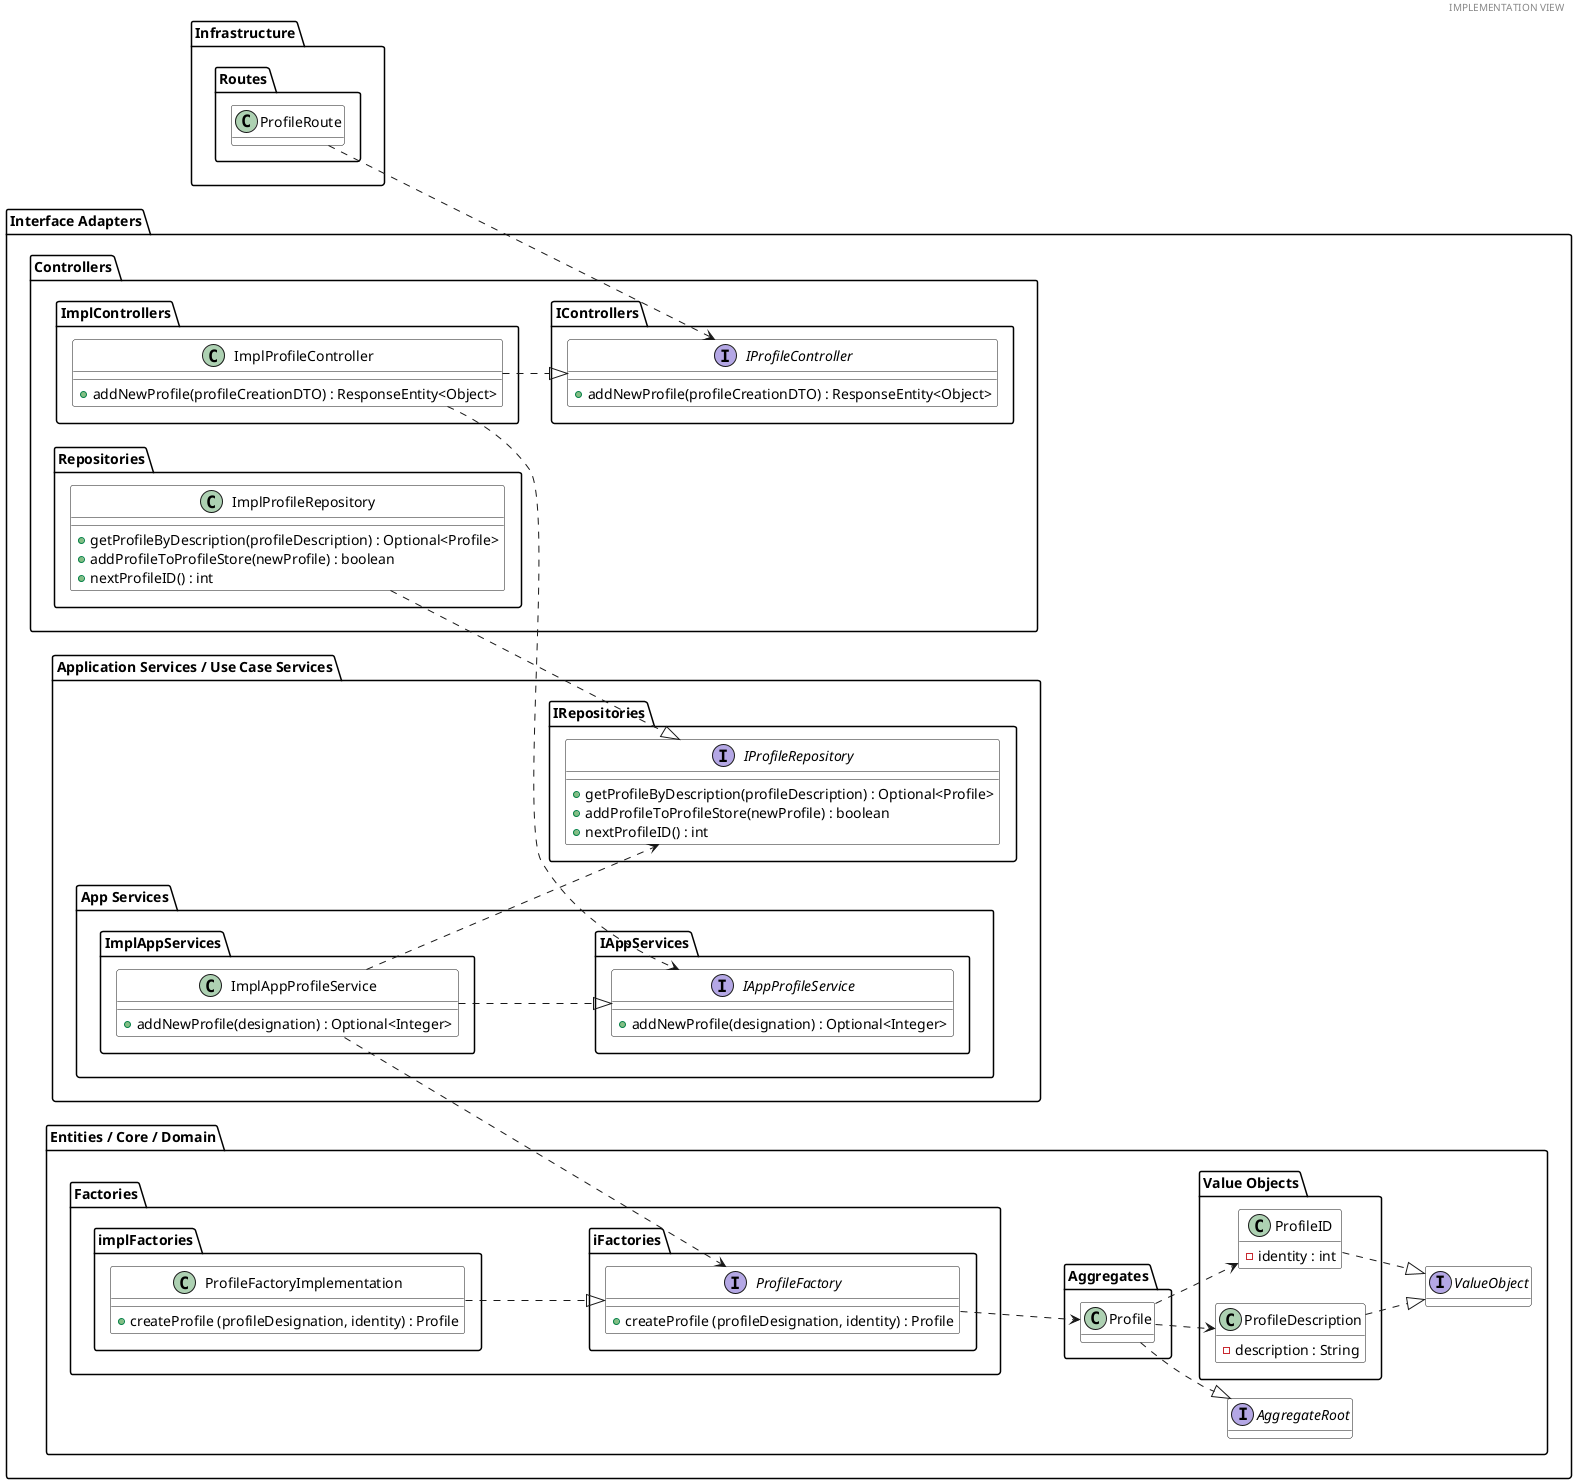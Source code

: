 @startuml
header IMPLEMENTATION VIEW
hide empty methods
left to right direction

package "Infrastructure" #FFFFFF {
    package Routes #FFFFFF {
        class ProfileRoute #FFFFFF
    }

}

package "Interface Adapters" #FFFFFF {

    package "Controllers" {
        package ImplControllers #FFFFFF {
                class ImplProfileController #FFFFFF {
            	    +addNewProfile(profileCreationDTO) : ResponseEntity<Object>
                }
        }

        package IControllers #FFFFFF {
                interface IProfileController #FFFFFF {
                    +addNewProfile(profileCreationDTO) : ResponseEntity<Object>
        }
    }

    package "Repositories" {
        class ImplProfileRepository #FFFFFF {
        + getProfileByDescription(profileDescription) : Optional<Profile>
        + addProfileToProfileStore(newProfile) : boolean
        + nextProfileID() : int
        }
    }
}

package "Application Services / Use Case Services" #FFFFFF {

    package "App Services" #FFFFFF {

        package "ImplAppServices" #FFFFFF {
                class ImplAppProfileService #FFFFFF {
                + addNewProfile(designation) : Optional<Integer>
                }
        }

        package "IAppServices" #FFFFFF {
                interface IAppProfileService #FFFFFF {
                + addNewProfile(designation) : Optional<Integer>
                }
        }
    }

    package "IRepositories" #FFFFFF {
        interface IProfileRepository #FFFFFF {
        + getProfileByDescription(profileDescription) : Optional<Profile>
        + addProfileToProfileStore(newProfile) : boolean
        + nextProfileID() : int
        }
    }
}


package "Entities / Core / Domain" #FFFFFF {
    package "Aggregates" #FFFFFF {

        class Profile #FFFFFF {
        }
    }

    package "Value Objects" #FFFFFF {
        class ProfileID #FFFFFF {
            -identity : int
        }

        class ProfileDescription #FFFFFF {
            -description : String
        }
    }

    package "Factories" #FFFFFF {

        package iFactories #FFFFFF {
            interface ProfileFactory #FFFFFF {
                +createProfile (profileDesignation, identity) : Profile
            }
        }

        package implFactories #FFFFFF {
               class ProfileFactoryImplementation #FFFFFF {
               +createProfile (profileDesignation, identity) : Profile
               }
        }
    }

    interface AggregateRoot #FFFFFF
    interface ValueObject #FFFFFF
}

ProfileRoute ..> IProfileController
ImplProfileController ..|> IProfileController
ImplProfileController ..> IAppProfileService
ImplAppProfileService ..|> IAppProfileService
ImplAppProfileService ..> IProfileRepository
ImplProfileRepository ..|> IProfileRepository
ImplAppProfileService ..> ProfileFactory
ProfileFactoryImplementation ..|> ProfileFactory
ProfileFactory ..> Profile
Profile ..|> AggregateRoot
Profile ..> ProfileDescription
Profile ..> ProfileID
ProfileID ..|> ValueObject
ProfileDescription ..|> ValueObject


@enduml
